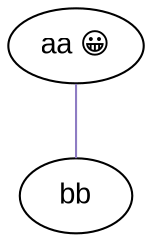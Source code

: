 
    graph G {
        graph [ splines = "compound", K =0.8, overlap = "10000:prism", bgcolor = " #00000000", compound =true ];
        "0" [ color = "black", fillcolor = "#ffffff", style = "filled", shape =ellipse, fontname = "arial", label = "aa 😀" ];
"1" [ color = "black", fillcolor = "#ffffff", style = "filled", shape =ellipse, fontname = "arial", label = "bb" ];
"0" -- "1" [ color = "#8E7CC3", arrowhead =none ];
    }
    